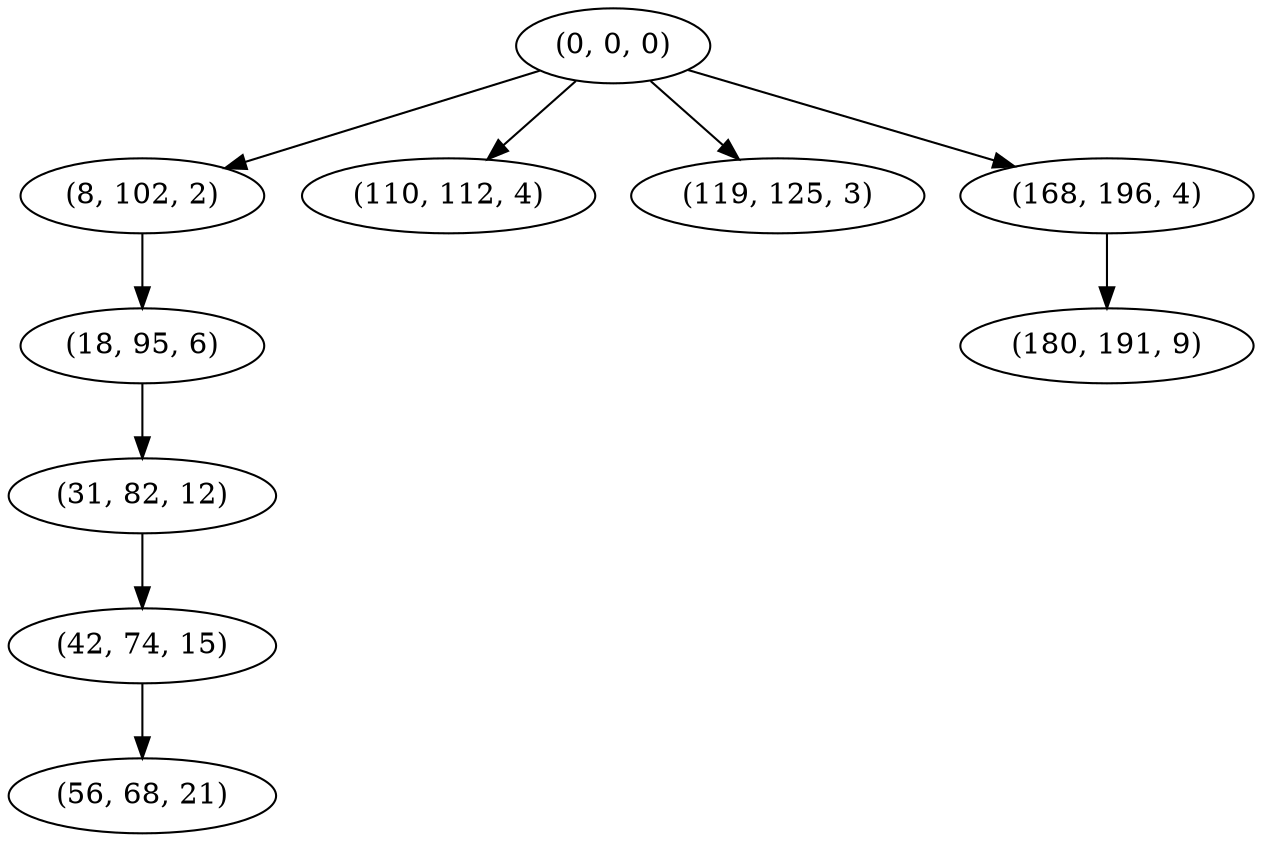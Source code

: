 digraph tree {
    "(0, 0, 0)";
    "(8, 102, 2)";
    "(18, 95, 6)";
    "(31, 82, 12)";
    "(42, 74, 15)";
    "(56, 68, 21)";
    "(110, 112, 4)";
    "(119, 125, 3)";
    "(168, 196, 4)";
    "(180, 191, 9)";
    "(0, 0, 0)" -> "(8, 102, 2)";
    "(0, 0, 0)" -> "(110, 112, 4)";
    "(0, 0, 0)" -> "(119, 125, 3)";
    "(0, 0, 0)" -> "(168, 196, 4)";
    "(8, 102, 2)" -> "(18, 95, 6)";
    "(18, 95, 6)" -> "(31, 82, 12)";
    "(31, 82, 12)" -> "(42, 74, 15)";
    "(42, 74, 15)" -> "(56, 68, 21)";
    "(168, 196, 4)" -> "(180, 191, 9)";
}
